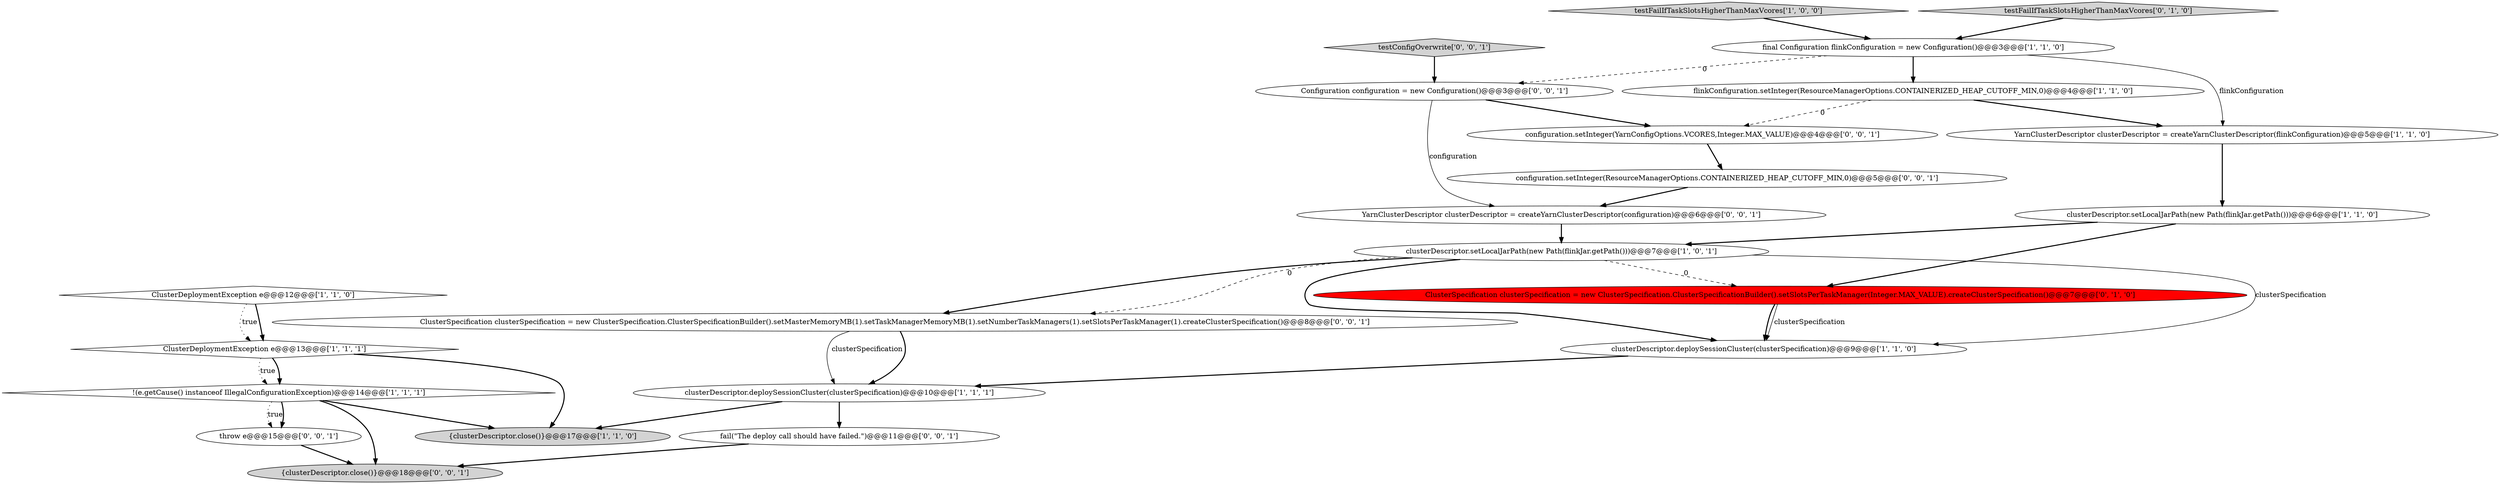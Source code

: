 digraph {
4 [style = filled, label = "!(e.getCause() instanceof IllegalConfigurationException)@@@14@@@['1', '1', '1']", fillcolor = white, shape = diamond image = "AAA0AAABBB1BBB"];
20 [style = filled, label = "ClusterSpecification clusterSpecification = new ClusterSpecification.ClusterSpecificationBuilder().setMasterMemoryMB(1).setTaskManagerMemoryMB(1).setNumberTaskManagers(1).setSlotsPerTaskManager(1).createClusterSpecification()@@@8@@@['0', '0', '1']", fillcolor = white, shape = ellipse image = "AAA0AAABBB3BBB"];
16 [style = filled, label = "configuration.setInteger(YarnConfigOptions.VCORES,Integer.MAX_VALUE)@@@4@@@['0', '0', '1']", fillcolor = white, shape = ellipse image = "AAA0AAABBB3BBB"];
11 [style = filled, label = "ClusterDeploymentException e@@@12@@@['1', '1', '0']", fillcolor = white, shape = diamond image = "AAA0AAABBB1BBB"];
5 [style = filled, label = "testFailIfTaskSlotsHigherThanMaxVcores['1', '0', '0']", fillcolor = lightgray, shape = diamond image = "AAA0AAABBB1BBB"];
1 [style = filled, label = "final Configuration flinkConfiguration = new Configuration()@@@3@@@['1', '1', '0']", fillcolor = white, shape = ellipse image = "AAA0AAABBB1BBB"];
14 [style = filled, label = "testConfigOverwrite['0', '0', '1']", fillcolor = lightgray, shape = diamond image = "AAA0AAABBB3BBB"];
22 [style = filled, label = "{clusterDescriptor.close()}@@@18@@@['0', '0', '1']", fillcolor = lightgray, shape = ellipse image = "AAA0AAABBB3BBB"];
6 [style = filled, label = "clusterDescriptor.setLocalJarPath(new Path(flinkJar.getPath()))@@@6@@@['1', '1', '0']", fillcolor = white, shape = ellipse image = "AAA0AAABBB1BBB"];
21 [style = filled, label = "Configuration configuration = new Configuration()@@@3@@@['0', '0', '1']", fillcolor = white, shape = ellipse image = "AAA0AAABBB3BBB"];
0 [style = filled, label = "clusterDescriptor.setLocalJarPath(new Path(flinkJar.getPath()))@@@7@@@['1', '0', '1']", fillcolor = white, shape = ellipse image = "AAA0AAABBB1BBB"];
17 [style = filled, label = "YarnClusterDescriptor clusterDescriptor = createYarnClusterDescriptor(configuration)@@@6@@@['0', '0', '1']", fillcolor = white, shape = ellipse image = "AAA0AAABBB3BBB"];
19 [style = filled, label = "configuration.setInteger(ResourceManagerOptions.CONTAINERIZED_HEAP_CUTOFF_MIN,0)@@@5@@@['0', '0', '1']", fillcolor = white, shape = ellipse image = "AAA0AAABBB3BBB"];
15 [style = filled, label = "fail(\"The deploy call should have failed.\")@@@11@@@['0', '0', '1']", fillcolor = white, shape = ellipse image = "AAA0AAABBB3BBB"];
2 [style = filled, label = "YarnClusterDescriptor clusterDescriptor = createYarnClusterDescriptor(flinkConfiguration)@@@5@@@['1', '1', '0']", fillcolor = white, shape = ellipse image = "AAA0AAABBB1BBB"];
9 [style = filled, label = "flinkConfiguration.setInteger(ResourceManagerOptions.CONTAINERIZED_HEAP_CUTOFF_MIN,0)@@@4@@@['1', '1', '0']", fillcolor = white, shape = ellipse image = "AAA0AAABBB1BBB"];
8 [style = filled, label = "clusterDescriptor.deploySessionCluster(clusterSpecification)@@@10@@@['1', '1', '1']", fillcolor = white, shape = ellipse image = "AAA0AAABBB1BBB"];
12 [style = filled, label = "ClusterSpecification clusterSpecification = new ClusterSpecification.ClusterSpecificationBuilder().setSlotsPerTaskManager(Integer.MAX_VALUE).createClusterSpecification()@@@7@@@['0', '1', '0']", fillcolor = red, shape = ellipse image = "AAA1AAABBB2BBB"];
18 [style = filled, label = "throw e@@@15@@@['0', '0', '1']", fillcolor = white, shape = ellipse image = "AAA0AAABBB3BBB"];
10 [style = filled, label = "ClusterDeploymentException e@@@13@@@['1', '1', '1']", fillcolor = white, shape = diamond image = "AAA0AAABBB1BBB"];
3 [style = filled, label = "{clusterDescriptor.close()}@@@17@@@['1', '1', '0']", fillcolor = lightgray, shape = ellipse image = "AAA0AAABBB1BBB"];
13 [style = filled, label = "testFailIfTaskSlotsHigherThanMaxVcores['0', '1', '0']", fillcolor = lightgray, shape = diamond image = "AAA0AAABBB2BBB"];
7 [style = filled, label = "clusterDescriptor.deploySessionCluster(clusterSpecification)@@@9@@@['1', '1', '0']", fillcolor = white, shape = ellipse image = "AAA0AAABBB1BBB"];
4->3 [style = bold, label=""];
4->18 [style = dotted, label="true"];
9->16 [style = dashed, label="0"];
8->15 [style = bold, label=""];
9->2 [style = bold, label=""];
2->6 [style = bold, label=""];
11->10 [style = dotted, label="true"];
8->3 [style = bold, label=""];
10->3 [style = bold, label=""];
4->18 [style = bold, label=""];
6->0 [style = bold, label=""];
1->21 [style = dashed, label="0"];
19->17 [style = bold, label=""];
0->12 [style = dashed, label="0"];
16->19 [style = bold, label=""];
7->8 [style = bold, label=""];
0->20 [style = dashed, label="0"];
12->7 [style = bold, label=""];
13->1 [style = bold, label=""];
1->9 [style = bold, label=""];
15->22 [style = bold, label=""];
20->8 [style = solid, label="clusterSpecification"];
0->7 [style = bold, label=""];
0->7 [style = solid, label="clusterSpecification"];
5->1 [style = bold, label=""];
20->8 [style = bold, label=""];
18->22 [style = bold, label=""];
17->0 [style = bold, label=""];
1->2 [style = solid, label="flinkConfiguration"];
11->10 [style = bold, label=""];
12->7 [style = solid, label="clusterSpecification"];
10->4 [style = bold, label=""];
21->16 [style = bold, label=""];
0->20 [style = bold, label=""];
21->17 [style = solid, label="configuration"];
10->4 [style = dotted, label="true"];
4->22 [style = bold, label=""];
14->21 [style = bold, label=""];
6->12 [style = bold, label=""];
}
